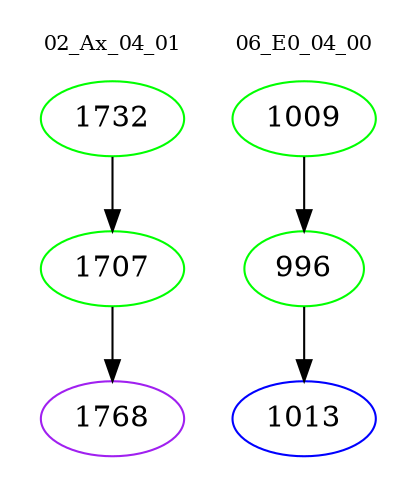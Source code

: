 digraph{
subgraph cluster_0 {
color = white
label = "02_Ax_04_01";
fontsize=10;
T0_1732 [label="1732", color="green"]
T0_1732 -> T0_1707 [color="black"]
T0_1707 [label="1707", color="green"]
T0_1707 -> T0_1768 [color="black"]
T0_1768 [label="1768", color="purple"]
}
subgraph cluster_1 {
color = white
label = "06_E0_04_00";
fontsize=10;
T1_1009 [label="1009", color="green"]
T1_1009 -> T1_996 [color="black"]
T1_996 [label="996", color="green"]
T1_996 -> T1_1013 [color="black"]
T1_1013 [label="1013", color="blue"]
}
}
